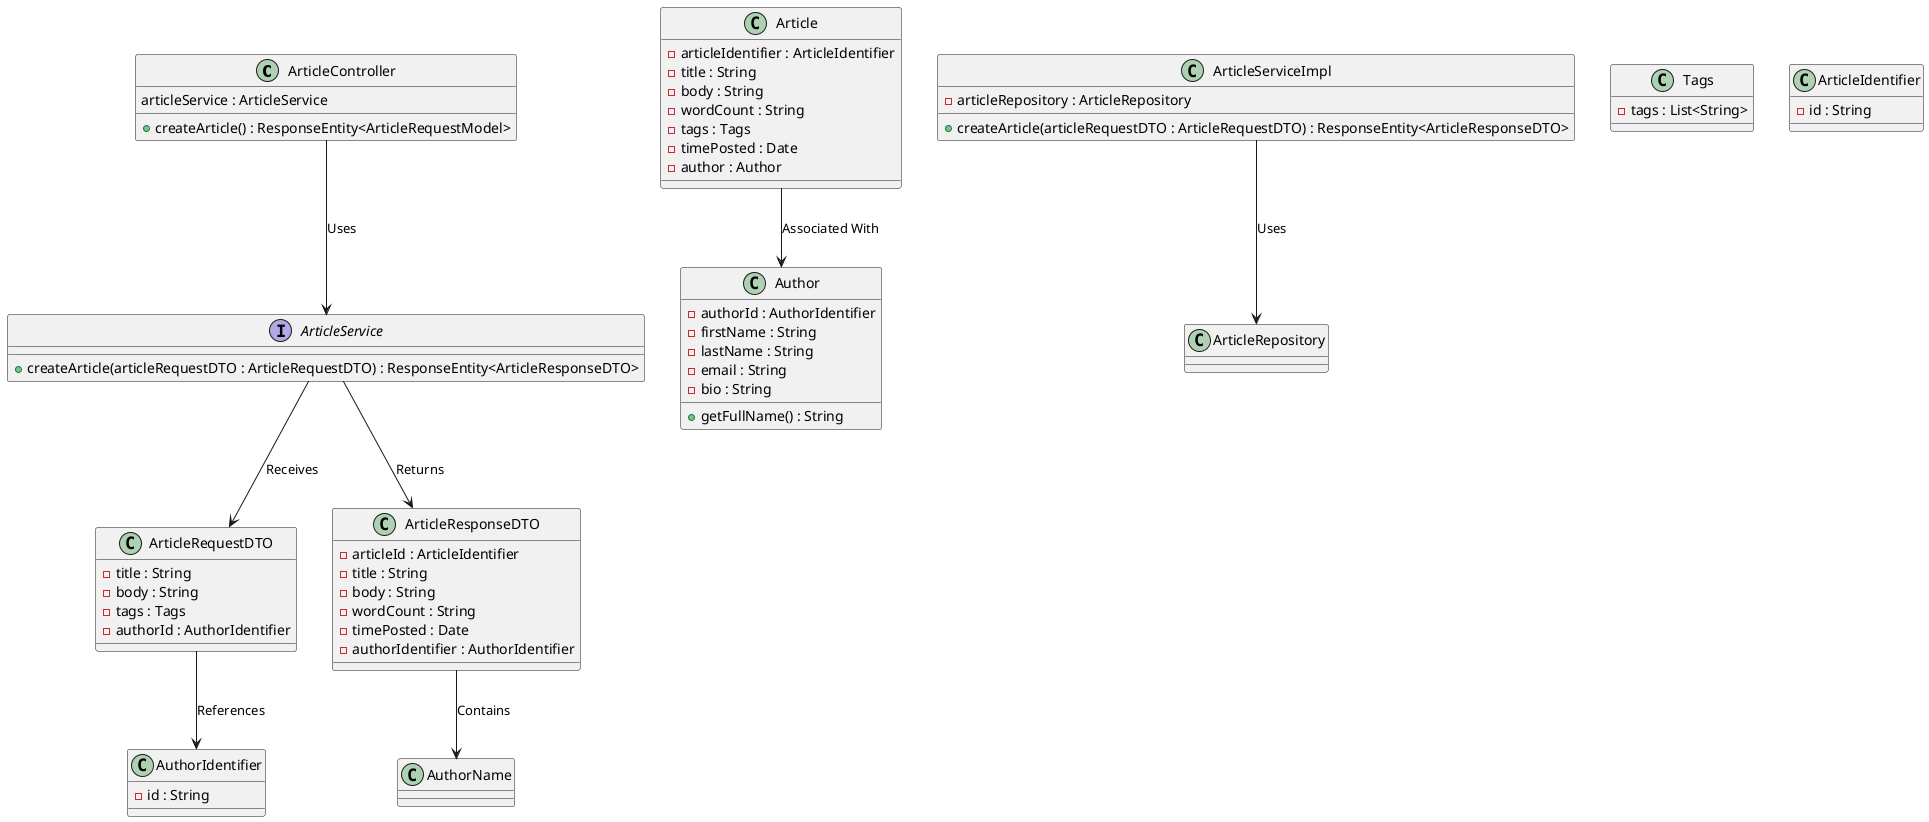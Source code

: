 @startuml

class ArticleController {
    articleService : ArticleService
    + createArticle() : ResponseEntity<ArticleRequestModel>
}

class Article {
    - articleIdentifier : ArticleIdentifier
    - title : String
    - body : String
    - wordCount : String
    - tags : Tags
    - timePosted : Date
    - author : Author
}

class ArticleServiceImpl {
    - articleRepository : ArticleRepository
    + createArticle(articleRequestDTO : ArticleRequestDTO) : ResponseEntity<ArticleResponseDTO>
}

interface ArticleService {
    + createArticle(articleRequestDTO : ArticleRequestDTO) : ResponseEntity<ArticleResponseDTO>
}

class Author {
    - authorId : AuthorIdentifier
    - firstName : String
    - lastName : String
    - email : String
    - bio : String
    + getFullName() : String
}

class ArticleRequestDTO {
    - title : String
    - body : String
    - tags : Tags
    - authorId : AuthorIdentifier
}

class ArticleResponseDTO {
    - articleId : ArticleIdentifier
    - title : String
    - body : String
    - wordCount : String
    - timePosted : Date
    - authorIdentifier : AuthorIdentifier
}

class Tags {
    - tags : List<String>
}

class ArticleIdentifier {
    - id : String
}

class AuthorIdentifier {
    - id : String
}

ArticleController --> ArticleService : Uses
ArticleServiceImpl --> ArticleRepository : Uses
ArticleService --> ArticleRequestDTO : Receives
ArticleService --> ArticleResponseDTO : Returns
Article --> Author : Associated With
ArticleRequestDTO --> AuthorIdentifier : References
ArticleResponseDTO --> AuthorName : Contains

@enduml